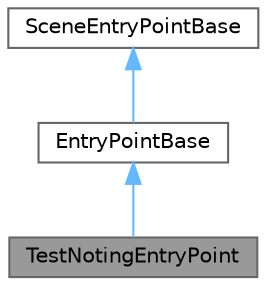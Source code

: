 digraph "TestNotingEntryPoint"
{
 // LATEX_PDF_SIZE
  bgcolor="transparent";
  edge [fontname=Helvetica,fontsize=10,labelfontname=Helvetica,labelfontsize=10];
  node [fontname=Helvetica,fontsize=10,shape=box,height=0.2,width=0.4];
  Node1 [id="Node000001",label="TestNotingEntryPoint",height=0.2,width=0.4,color="gray40", fillcolor="grey60", style="filled", fontcolor="black",tooltip=" "];
  Node2 -> Node1 [id="edge1_Node000001_Node000002",dir="back",color="steelblue1",style="solid",tooltip=" "];
  Node2 [id="Node000002",label="EntryPointBase",height=0.2,width=0.4,color="gray40", fillcolor="white", style="filled",URL="$class_entry_point_base.html",tooltip="どのシーンから起動しても共通の初期化、処理などを実行し特定のシーンからの遷移しないと動かないといった症状を防ぐための基底クラス 基本的にOnEditorFirstPreInitializeに記述される前..."];
  Node3 -> Node2 [id="edge2_Node000002_Node000003",dir="back",color="steelblue1",style="solid",tooltip=" "];
  Node3 [id="Node000003",label="SceneEntryPointBase",height=0.2,width=0.4,color="gray40", fillcolor="white", style="filled",tooltip=" "];
}
